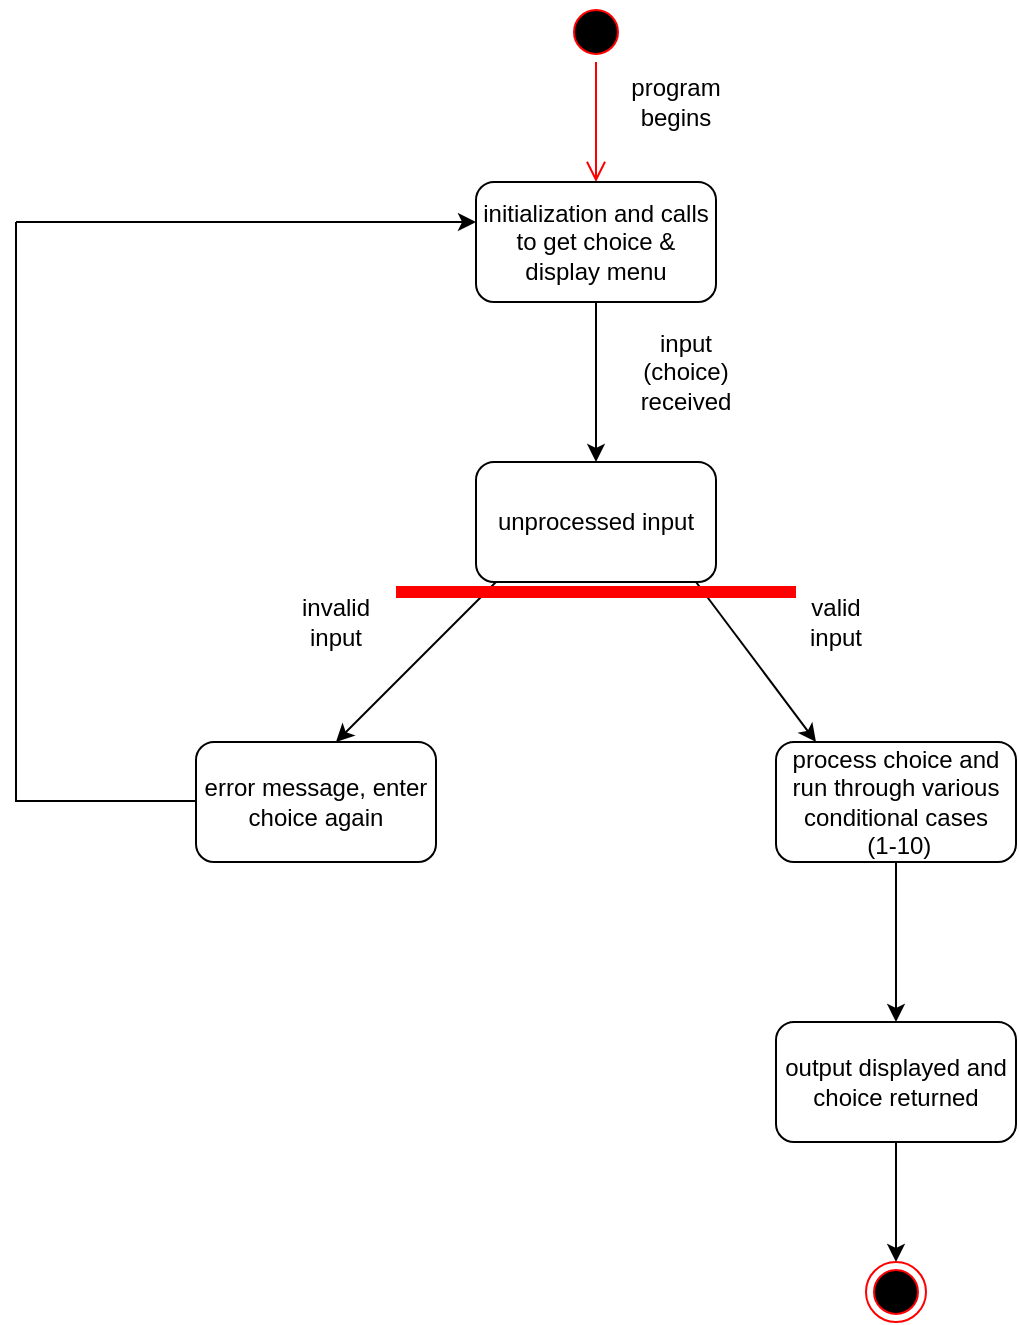 <mxfile version="13.7.7" type="github"><diagram name="Page-1" id="e7e014a7-5840-1c2e-5031-d8a46d1fe8dd"><mxGraphModel dx="1241" dy="1469" grid="1" gridSize="10" guides="1" tooltips="1" connect="1" arrows="1" fold="1" page="1" pageScale="1" pageWidth="1169" pageHeight="826" background="#ffffff" math="0" shadow="0"><root><mxCell id="0"/><mxCell id="1" parent="0"/><mxCell id="0--OqQGSle-UmMOX-37L-42" value="" style="ellipse;html=1;shape=startState;fillColor=#000000;strokeColor=#ff0000;" vertex="1" parent="1"><mxGeometry x="435" y="-670" width="30" height="30" as="geometry"/></mxCell><mxCell id="0--OqQGSle-UmMOX-37L-43" value="" style="edgeStyle=orthogonalEdgeStyle;html=1;verticalAlign=bottom;endArrow=open;endSize=8;strokeColor=#ff0000;entryX=0.5;entryY=0;entryDx=0;entryDy=0;entryPerimeter=0;" edge="1" source="0--OqQGSle-UmMOX-37L-42" parent="1" target="0--OqQGSle-UmMOX-37L-56"><mxGeometry relative="1" as="geometry"><mxPoint x="450" y="-590" as="targetPoint"/></mxGeometry></mxCell><mxCell id="0--OqQGSle-UmMOX-37L-44" value="input (choice) received" style="text;html=1;strokeColor=none;fillColor=none;align=center;verticalAlign=middle;whiteSpace=wrap;rounded=0;" vertex="1" parent="1"><mxGeometry x="470" y="-500" width="50" height="30" as="geometry"/></mxCell><mxCell id="0--OqQGSle-UmMOX-37L-45" value="unprocessed input" style="rounded=1;whiteSpace=wrap;html=1;" vertex="1" parent="1"><mxGeometry x="390" y="-440" width="120" height="60" as="geometry"/></mxCell><mxCell id="0--OqQGSle-UmMOX-37L-49" value="" style="endArrow=classic;html=1;" edge="1" parent="1"><mxGeometry width="50" height="50" relative="1" as="geometry"><mxPoint x="400" y="-380" as="sourcePoint"/><mxPoint x="320" y="-300" as="targetPoint"/></mxGeometry></mxCell><mxCell id="0--OqQGSle-UmMOX-37L-50" value="" style="endArrow=classic;html=1;" edge="1" parent="1"><mxGeometry width="50" height="50" relative="1" as="geometry"><mxPoint x="500" y="-380" as="sourcePoint"/><mxPoint x="560" y="-300" as="targetPoint"/></mxGeometry></mxCell><mxCell id="0--OqQGSle-UmMOX-37L-51" value="invalid input" style="text;html=1;strokeColor=none;fillColor=none;align=center;verticalAlign=middle;whiteSpace=wrap;rounded=0;" vertex="1" parent="1"><mxGeometry x="300" y="-370" width="40" height="20" as="geometry"/></mxCell><mxCell id="0--OqQGSle-UmMOX-37L-52" value="valid input" style="text;html=1;strokeColor=none;fillColor=none;align=center;verticalAlign=middle;whiteSpace=wrap;rounded=0;" vertex="1" parent="1"><mxGeometry x="550" y="-370" width="40" height="20" as="geometry"/></mxCell><mxCell id="0--OqQGSle-UmMOX-37L-53" value="error message, enter choice again" style="rounded=1;whiteSpace=wrap;html=1;" vertex="1" parent="1"><mxGeometry x="250" y="-300" width="120" height="60" as="geometry"/></mxCell><mxCell id="0--OqQGSle-UmMOX-37L-64" value="" style="edgeStyle=orthogonalEdgeStyle;rounded=0;orthogonalLoop=1;jettySize=auto;html=1;" edge="1" parent="1" source="0--OqQGSle-UmMOX-37L-54"><mxGeometry relative="1" as="geometry"><mxPoint x="600" y="-160" as="targetPoint"/></mxGeometry></mxCell><mxCell id="0--OqQGSle-UmMOX-37L-54" value="process choice and run through various conditional cases&lt;br&gt;&amp;nbsp;(1-10)" style="rounded=1;whiteSpace=wrap;html=1;" vertex="1" parent="1"><mxGeometry x="540" y="-300" width="120" height="60" as="geometry"/></mxCell><mxCell id="0--OqQGSle-UmMOX-37L-58" value="" style="edgeStyle=orthogonalEdgeStyle;rounded=0;orthogonalLoop=1;jettySize=auto;html=1;" edge="1" parent="1" source="0--OqQGSle-UmMOX-37L-56" target="0--OqQGSle-UmMOX-37L-45"><mxGeometry relative="1" as="geometry"/></mxCell><mxCell id="0--OqQGSle-UmMOX-37L-56" value="initialization and calls to get choice &amp;amp; display menu" style="rounded=1;whiteSpace=wrap;html=1;" vertex="1" parent="1"><mxGeometry x="390" y="-580" width="120" height="60" as="geometry"/></mxCell><mxCell id="0--OqQGSle-UmMOX-37L-59" value="" style="endArrow=none;html=1;" edge="1" parent="1"><mxGeometry width="50" height="50" relative="1" as="geometry"><mxPoint x="160" y="-270.5" as="sourcePoint"/><mxPoint x="250" y="-270.5" as="targetPoint"/></mxGeometry></mxCell><mxCell id="0--OqQGSle-UmMOX-37L-60" value="" style="endArrow=none;html=1;" edge="1" parent="1"><mxGeometry width="50" height="50" relative="1" as="geometry"><mxPoint x="160" y="-270" as="sourcePoint"/><mxPoint x="160" y="-560" as="targetPoint"/></mxGeometry></mxCell><mxCell id="0--OqQGSle-UmMOX-37L-61" value="" style="endArrow=classic;html=1;" edge="1" parent="1"><mxGeometry width="50" height="50" relative="1" as="geometry"><mxPoint x="160" y="-560" as="sourcePoint"/><mxPoint x="390" y="-560" as="targetPoint"/></mxGeometry></mxCell><mxCell id="0--OqQGSle-UmMOX-37L-62" value="program begins" style="text;html=1;strokeColor=none;fillColor=none;align=center;verticalAlign=middle;whiteSpace=wrap;rounded=0;" vertex="1" parent="1"><mxGeometry x="470" y="-630" width="40" height="20" as="geometry"/></mxCell><mxCell id="0--OqQGSle-UmMOX-37L-65" value="" style="shape=line;html=1;strokeWidth=6;strokeColor=#ff0000;" vertex="1" parent="1"><mxGeometry x="350" y="-380" width="200" height="10" as="geometry"/></mxCell><mxCell id="0--OqQGSle-UmMOX-37L-69" value="" style="edgeStyle=orthogonalEdgeStyle;rounded=0;orthogonalLoop=1;jettySize=auto;html=1;" edge="1" parent="1" source="0--OqQGSle-UmMOX-37L-67" target="0--OqQGSle-UmMOX-37L-68"><mxGeometry relative="1" as="geometry"/></mxCell><mxCell id="0--OqQGSle-UmMOX-37L-67" value="output displayed and choice returned" style="rounded=1;whiteSpace=wrap;html=1;" vertex="1" parent="1"><mxGeometry x="540" y="-160" width="120" height="60" as="geometry"/></mxCell><mxCell id="0--OqQGSle-UmMOX-37L-68" value="" style="ellipse;html=1;shape=endState;fillColor=#000000;strokeColor=#ff0000;" vertex="1" parent="1"><mxGeometry x="585" y="-40" width="30" height="30" as="geometry"/></mxCell></root></mxGraphModel></diagram></mxfile>